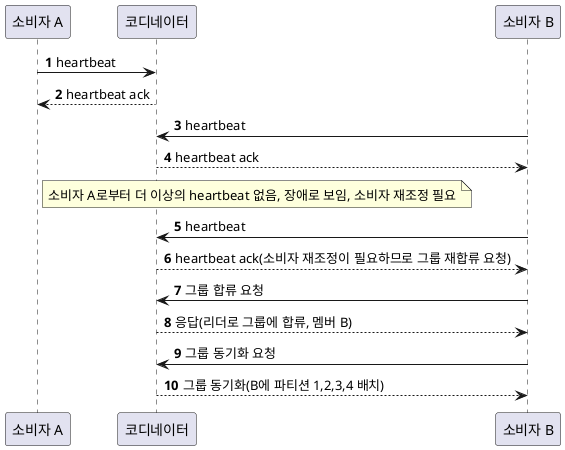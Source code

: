  @startuml
 autonumber
 "소비자 A" -> 코디네이터 : heartbeat
 코디네이터 --> "소비자 A" : heartbeat ack
 "소비자 B" -> 코디네이터 : heartbeat
 코디네이터 --> "소비자 B" : heartbeat ack
 note right of "소비자 A": 소비자 A로부터 더 이상의 heartbeat 없음, 장애로 보임, 소비자 재조정 필요
 "소비자 B" -> 코디네이터 : heartbeat
 코디네이터 --> "소비자 B" : heartbeat ack(소비자 재조정이 필요하므로 그룹 재합류 요청)
 "소비자 B" -> 코디네이터 : 그룹 합류 요청
 코디네이터 --> "소비자 B" : 응답(리더로 그룹에 합류, 멤버 B)
 "소비자 B" -> 코디네이터 : 그룹 동기화 요청
 코디네이터 --> "소비자 B" : 그룹 동기화(B에 파티션 1,2,3,4 배치)
 @enduml